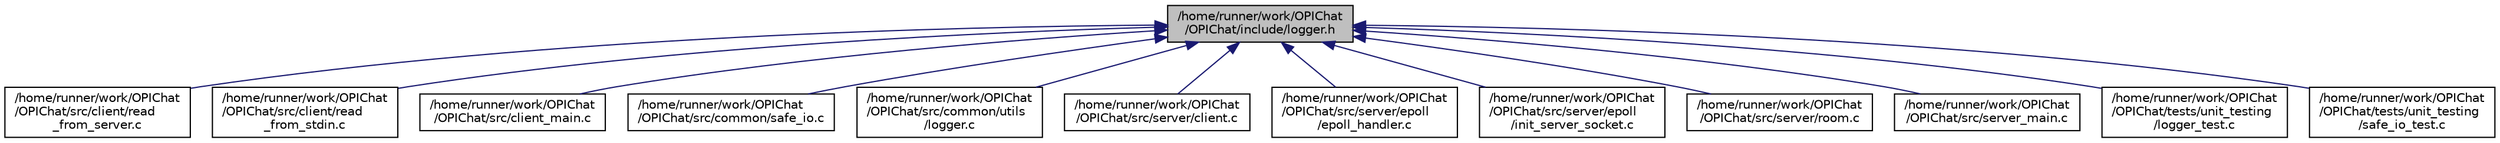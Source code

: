 digraph "/home/runner/work/OPIChat/OPIChat/include/logger.h"
{
 // LATEX_PDF_SIZE
  edge [fontname="Helvetica",fontsize="10",labelfontname="Helvetica",labelfontsize="10"];
  node [fontname="Helvetica",fontsize="10",shape=record];
  Node1 [label="/home/runner/work/OPIChat\l/OPIChat/include/logger.h",height=0.2,width=0.4,color="black", fillcolor="grey75", style="filled", fontcolor="black",tooltip=" "];
  Node1 -> Node2 [dir="back",color="midnightblue",fontsize="10",style="solid",fontname="Helvetica"];
  Node2 [label="/home/runner/work/OPIChat\l/OPIChat/src/client/read\l_from_server.c",height=0.2,width=0.4,color="black", fillcolor="white", style="filled",URL="$read__from__server_8c.html",tooltip=" "];
  Node1 -> Node3 [dir="back",color="midnightblue",fontsize="10",style="solid",fontname="Helvetica"];
  Node3 [label="/home/runner/work/OPIChat\l/OPIChat/src/client/read\l_from_stdin.c",height=0.2,width=0.4,color="black", fillcolor="white", style="filled",URL="$read__from__stdin_8c.html",tooltip=" "];
  Node1 -> Node4 [dir="back",color="midnightblue",fontsize="10",style="solid",fontname="Helvetica"];
  Node4 [label="/home/runner/work/OPIChat\l/OPIChat/src/client_main.c",height=0.2,width=0.4,color="black", fillcolor="white", style="filled",URL="$client__main_8c.html",tooltip=" "];
  Node1 -> Node5 [dir="back",color="midnightblue",fontsize="10",style="solid",fontname="Helvetica"];
  Node5 [label="/home/runner/work/OPIChat\l/OPIChat/src/common/safe_io.c",height=0.2,width=0.4,color="black", fillcolor="white", style="filled",URL="$safe__io_8c.html",tooltip=" "];
  Node1 -> Node6 [dir="back",color="midnightblue",fontsize="10",style="solid",fontname="Helvetica"];
  Node6 [label="/home/runner/work/OPIChat\l/OPIChat/src/common/utils\l/logger.c",height=0.2,width=0.4,color="black", fillcolor="white", style="filled",URL="$logger_8c.html",tooltip=" "];
  Node1 -> Node7 [dir="back",color="midnightblue",fontsize="10",style="solid",fontname="Helvetica"];
  Node7 [label="/home/runner/work/OPIChat\l/OPIChat/src/server/client.c",height=0.2,width=0.4,color="black", fillcolor="white", style="filled",URL="$client_8c.html",tooltip=" "];
  Node1 -> Node8 [dir="back",color="midnightblue",fontsize="10",style="solid",fontname="Helvetica"];
  Node8 [label="/home/runner/work/OPIChat\l/OPIChat/src/server/epoll\l/epoll_handler.c",height=0.2,width=0.4,color="black", fillcolor="white", style="filled",URL="$epoll__handler_8c.html",tooltip=" "];
  Node1 -> Node9 [dir="back",color="midnightblue",fontsize="10",style="solid",fontname="Helvetica"];
  Node9 [label="/home/runner/work/OPIChat\l/OPIChat/src/server/epoll\l/init_server_socket.c",height=0.2,width=0.4,color="black", fillcolor="white", style="filled",URL="$init__server__socket_8c.html",tooltip=" "];
  Node1 -> Node10 [dir="back",color="midnightblue",fontsize="10",style="solid",fontname="Helvetica"];
  Node10 [label="/home/runner/work/OPIChat\l/OPIChat/src/server/room.c",height=0.2,width=0.4,color="black", fillcolor="white", style="filled",URL="$room_8c.html",tooltip=" "];
  Node1 -> Node11 [dir="back",color="midnightblue",fontsize="10",style="solid",fontname="Helvetica"];
  Node11 [label="/home/runner/work/OPIChat\l/OPIChat/src/server_main.c",height=0.2,width=0.4,color="black", fillcolor="white", style="filled",URL="$server__main_8c.html",tooltip=" "];
  Node1 -> Node12 [dir="back",color="midnightblue",fontsize="10",style="solid",fontname="Helvetica"];
  Node12 [label="/home/runner/work/OPIChat\l/OPIChat/tests/unit_testing\l/logger_test.c",height=0.2,width=0.4,color="black", fillcolor="white", style="filled",URL="$logger__test_8c.html",tooltip=" "];
  Node1 -> Node13 [dir="back",color="midnightblue",fontsize="10",style="solid",fontname="Helvetica"];
  Node13 [label="/home/runner/work/OPIChat\l/OPIChat/tests/unit_testing\l/safe_io_test.c",height=0.2,width=0.4,color="black", fillcolor="white", style="filled",URL="$safe__io__test_8c.html",tooltip=" "];
}
